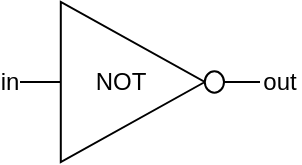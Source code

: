 <mxfile version="24.1.0" type="device">
  <diagram name="第 1 页" id="rknQbzqb8H6HtzvlB-DZ">
    <mxGraphModel dx="256" dy="-126" grid="1" gridSize="10" guides="1" tooltips="1" connect="1" arrows="1" fold="1" page="0" pageScale="1" pageWidth="827" pageHeight="1169" math="0" shadow="0">
      <root>
        <mxCell id="0" />
        <mxCell id="1" parent="0" />
        <mxCell id="-0DMYWxXgTRLNa_72Sri-3" value="in" style="text;strokeColor=none;align=center;fillColor=none;html=1;verticalAlign=middle;whiteSpace=wrap;rounded=0;" vertex="1" parent="1">
          <mxGeometry x="390" y="475" width="10" height="10" as="geometry" />
        </mxCell>
        <mxCell id="-0DMYWxXgTRLNa_72Sri-5" value="out" style="text;strokeColor=none;align=center;fillColor=none;html=1;verticalAlign=middle;whiteSpace=wrap;rounded=0;" vertex="1" parent="1">
          <mxGeometry x="520" y="475" width="20" height="10" as="geometry" />
        </mxCell>
        <mxCell id="-0DMYWxXgTRLNa_72Sri-8" value="NOT" style="verticalLabelPosition=middle;shadow=0;dashed=0;align=center;html=1;verticalAlign=middle;shape=mxgraph.electrical.logic_gates.inverter_2;labelPosition=center;spacingRight=20;" vertex="1" parent="1">
          <mxGeometry x="400" y="440" width="120" height="80" as="geometry" />
        </mxCell>
      </root>
    </mxGraphModel>
  </diagram>
</mxfile>
